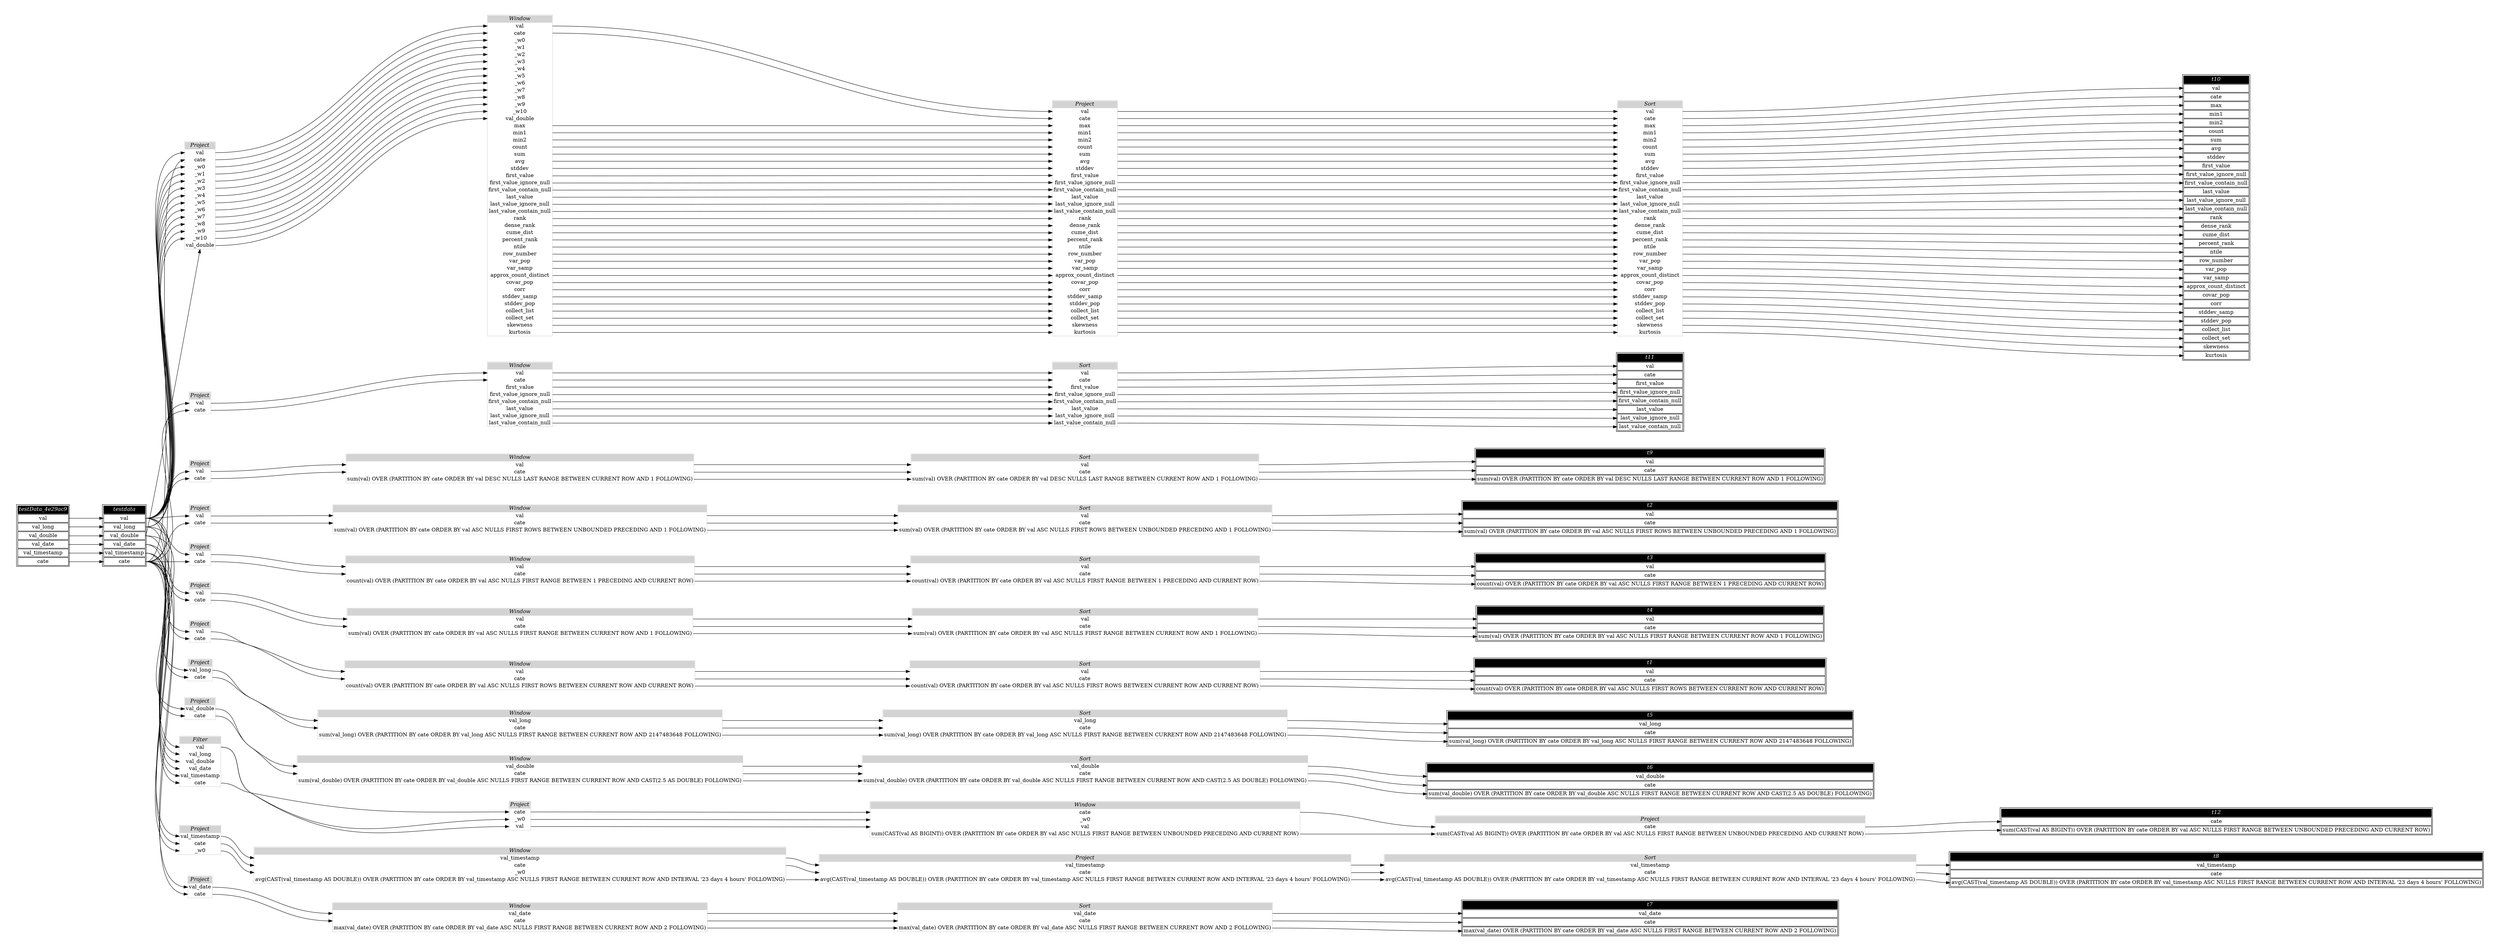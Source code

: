 // Automatically generated by SQLFlowTestSuite


digraph {
  graph [pad="0.5" nodesep="0.5" ranksep="1" fontname="Helvetica" rankdir=LR];
  node [shape=plaintext]

  
"Filter_48fdbd2" [label=<
<table color="lightgray" border="1" cellborder="0" cellspacing="0">
  <tr><td bgcolor="lightgray" port="nodeName"><i>Filter</i></td></tr>
  <tr><td port="0">val</td></tr>
<tr><td port="1">val_long</td></tr>
<tr><td port="2">val_double</td></tr>
<tr><td port="3">val_date</td></tr>
<tr><td port="4">val_timestamp</td></tr>
<tr><td port="5">cate</td></tr>
</table>>];
     

"Project_077b2d9" [label=<
<table color="lightgray" border="1" cellborder="0" cellspacing="0">
  <tr><td bgcolor="lightgray" port="nodeName"><i>Project</i></td></tr>
  <tr><td port="0">val_timestamp</td></tr>
<tr><td port="1">cate</td></tr>
<tr><td port="2">_w0</td></tr>
</table>>];
     

"Project_3697add" [label=<
<table color="lightgray" border="1" cellborder="0" cellspacing="0">
  <tr><td bgcolor="lightgray" port="nodeName"><i>Project</i></td></tr>
  <tr><td port="0">val</td></tr>
<tr><td port="1">cate</td></tr>
</table>>];
     

"Project_61d6547" [label=<
<table color="lightgray" border="1" cellborder="0" cellspacing="0">
  <tr><td bgcolor="lightgray" port="nodeName"><i>Project</i></td></tr>
  <tr><td port="0">cate</td></tr>
<tr><td port="1">_w0</td></tr>
<tr><td port="2">val</td></tr>
</table>>];
     

"Project_71e6641" [label=<
<table color="lightgray" border="1" cellborder="0" cellspacing="0">
  <tr><td bgcolor="lightgray" port="nodeName"><i>Project</i></td></tr>
  <tr><td port="0">val</td></tr>
<tr><td port="1">cate</td></tr>
</table>>];
     

"Project_84df98e" [label=<
<table color="lightgray" border="1" cellborder="0" cellspacing="0">
  <tr><td bgcolor="lightgray" port="nodeName"><i>Project</i></td></tr>
  <tr><td port="0">val</td></tr>
<tr><td port="1">cate</td></tr>
<tr><td port="2">max</td></tr>
<tr><td port="3">min1</td></tr>
<tr><td port="4">min2</td></tr>
<tr><td port="5">count</td></tr>
<tr><td port="6">sum</td></tr>
<tr><td port="7">avg</td></tr>
<tr><td port="8">stddev</td></tr>
<tr><td port="9">first_value</td></tr>
<tr><td port="10">first_value_ignore_null</td></tr>
<tr><td port="11">first_value_contain_null</td></tr>
<tr><td port="12">last_value</td></tr>
<tr><td port="13">last_value_ignore_null</td></tr>
<tr><td port="14">last_value_contain_null</td></tr>
<tr><td port="15">rank</td></tr>
<tr><td port="16">dense_rank</td></tr>
<tr><td port="17">cume_dist</td></tr>
<tr><td port="18">percent_rank</td></tr>
<tr><td port="19">ntile</td></tr>
<tr><td port="20">row_number</td></tr>
<tr><td port="21">var_pop</td></tr>
<tr><td port="22">var_samp</td></tr>
<tr><td port="23">approx_count_distinct</td></tr>
<tr><td port="24">covar_pop</td></tr>
<tr><td port="25">corr</td></tr>
<tr><td port="26">stddev_samp</td></tr>
<tr><td port="27">stddev_pop</td></tr>
<tr><td port="28">collect_list</td></tr>
<tr><td port="29">collect_set</td></tr>
<tr><td port="30">skewness</td></tr>
<tr><td port="31">kurtosis</td></tr>
</table>>];
     

"Project_91f2d1a" [label=<
<table color="lightgray" border="1" cellborder="0" cellspacing="0">
  <tr><td bgcolor="lightgray" port="nodeName"><i>Project</i></td></tr>
  <tr><td port="0">val</td></tr>
<tr><td port="1">cate</td></tr>
</table>>];
     

"Project_967e847" [label=<
<table color="lightgray" border="1" cellborder="0" cellspacing="0">
  <tr><td bgcolor="lightgray" port="nodeName"><i>Project</i></td></tr>
  <tr><td port="0">val</td></tr>
<tr><td port="1">cate</td></tr>
</table>>];
     

"Project_9a394d3" [label=<
<table color="lightgray" border="1" cellborder="0" cellspacing="0">
  <tr><td bgcolor="lightgray" port="nodeName"><i>Project</i></td></tr>
  <tr><td port="0">cate</td></tr>
<tr><td port="1">sum(CAST(val AS BIGINT)) OVER (PARTITION BY cate ORDER BY val ASC NULLS FIRST RANGE BETWEEN UNBOUNDED PRECEDING AND CURRENT ROW)</td></tr>
</table>>];
     

"Project_a427790" [label=<
<table color="lightgray" border="1" cellborder="0" cellspacing="0">
  <tr><td bgcolor="lightgray" port="nodeName"><i>Project</i></td></tr>
  <tr><td port="0">val_timestamp</td></tr>
<tr><td port="1">cate</td></tr>
<tr><td port="2">avg(CAST(val_timestamp AS DOUBLE)) OVER (PARTITION BY cate ORDER BY val_timestamp ASC NULLS FIRST RANGE BETWEEN CURRENT ROW AND INTERVAL '23 days 4 hours' FOLLOWING)</td></tr>
</table>>];
     

"Project_a9e6e58" [label=<
<table color="lightgray" border="1" cellborder="0" cellspacing="0">
  <tr><td bgcolor="lightgray" port="nodeName"><i>Project</i></td></tr>
  <tr><td port="0">val_long</td></tr>
<tr><td port="1">cate</td></tr>
</table>>];
     

"Project_ad65890" [label=<
<table color="lightgray" border="1" cellborder="0" cellspacing="0">
  <tr><td bgcolor="lightgray" port="nodeName"><i>Project</i></td></tr>
  <tr><td port="0">val</td></tr>
<tr><td port="1">cate</td></tr>
</table>>];
     

"Project_b3998b4" [label=<
<table color="lightgray" border="1" cellborder="0" cellspacing="0">
  <tr><td bgcolor="lightgray" port="nodeName"><i>Project</i></td></tr>
  <tr><td port="0">val_date</td></tr>
<tr><td port="1">cate</td></tr>
</table>>];
     

"Project_b460767" [label=<
<table color="lightgray" border="1" cellborder="0" cellspacing="0">
  <tr><td bgcolor="lightgray" port="nodeName"><i>Project</i></td></tr>
  <tr><td port="0">val</td></tr>
<tr><td port="1">cate</td></tr>
</table>>];
     

"Project_c303862" [label=<
<table color="lightgray" border="1" cellborder="0" cellspacing="0">
  <tr><td bgcolor="lightgray" port="nodeName"><i>Project</i></td></tr>
  <tr><td port="0">val_double</td></tr>
<tr><td port="1">cate</td></tr>
</table>>];
     

"Project_c87986d" [label=<
<table color="lightgray" border="1" cellborder="0" cellspacing="0">
  <tr><td bgcolor="lightgray" port="nodeName"><i>Project</i></td></tr>
  <tr><td port="0">val</td></tr>
<tr><td port="1">cate</td></tr>
<tr><td port="2">_w0</td></tr>
<tr><td port="3">_w1</td></tr>
<tr><td port="4">_w2</td></tr>
<tr><td port="5">_w3</td></tr>
<tr><td port="6">_w4</td></tr>
<tr><td port="7">_w5</td></tr>
<tr><td port="8">_w6</td></tr>
<tr><td port="9">_w7</td></tr>
<tr><td port="10">_w8</td></tr>
<tr><td port="11">_w9</td></tr>
<tr><td port="12">_w10</td></tr>
<tr><td port="13">val_double</td></tr>
</table>>];
     

"Sort_003ecbb" [label=<
<table color="lightgray" border="1" cellborder="0" cellspacing="0">
  <tr><td bgcolor="lightgray" port="nodeName"><i>Sort</i></td></tr>
  <tr><td port="0">val</td></tr>
<tr><td port="1">cate</td></tr>
<tr><td port="2">sum(val) OVER (PARTITION BY cate ORDER BY val DESC NULLS LAST RANGE BETWEEN CURRENT ROW AND 1 FOLLOWING)</td></tr>
</table>>];
     

"Sort_0148c20" [label=<
<table color="lightgray" border="1" cellborder="0" cellspacing="0">
  <tr><td bgcolor="lightgray" port="nodeName"><i>Sort</i></td></tr>
  <tr><td port="0">val_timestamp</td></tr>
<tr><td port="1">cate</td></tr>
<tr><td port="2">avg(CAST(val_timestamp AS DOUBLE)) OVER (PARTITION BY cate ORDER BY val_timestamp ASC NULLS FIRST RANGE BETWEEN CURRENT ROW AND INTERVAL '23 days 4 hours' FOLLOWING)</td></tr>
</table>>];
     

"Sort_194e214" [label=<
<table color="lightgray" border="1" cellborder="0" cellspacing="0">
  <tr><td bgcolor="lightgray" port="nodeName"><i>Sort</i></td></tr>
  <tr><td port="0">val_long</td></tr>
<tr><td port="1">cate</td></tr>
<tr><td port="2">sum(val_long) OVER (PARTITION BY cate ORDER BY val_long ASC NULLS FIRST RANGE BETWEEN CURRENT ROW AND 2147483648 FOLLOWING)</td></tr>
</table>>];
     

"Sort_32ecc8a" [label=<
<table color="lightgray" border="1" cellborder="0" cellspacing="0">
  <tr><td bgcolor="lightgray" port="nodeName"><i>Sort</i></td></tr>
  <tr><td port="0">val</td></tr>
<tr><td port="1">cate</td></tr>
<tr><td port="2">max</td></tr>
<tr><td port="3">min1</td></tr>
<tr><td port="4">min2</td></tr>
<tr><td port="5">count</td></tr>
<tr><td port="6">sum</td></tr>
<tr><td port="7">avg</td></tr>
<tr><td port="8">stddev</td></tr>
<tr><td port="9">first_value</td></tr>
<tr><td port="10">first_value_ignore_null</td></tr>
<tr><td port="11">first_value_contain_null</td></tr>
<tr><td port="12">last_value</td></tr>
<tr><td port="13">last_value_ignore_null</td></tr>
<tr><td port="14">last_value_contain_null</td></tr>
<tr><td port="15">rank</td></tr>
<tr><td port="16">dense_rank</td></tr>
<tr><td port="17">cume_dist</td></tr>
<tr><td port="18">percent_rank</td></tr>
<tr><td port="19">ntile</td></tr>
<tr><td port="20">row_number</td></tr>
<tr><td port="21">var_pop</td></tr>
<tr><td port="22">var_samp</td></tr>
<tr><td port="23">approx_count_distinct</td></tr>
<tr><td port="24">covar_pop</td></tr>
<tr><td port="25">corr</td></tr>
<tr><td port="26">stddev_samp</td></tr>
<tr><td port="27">stddev_pop</td></tr>
<tr><td port="28">collect_list</td></tr>
<tr><td port="29">collect_set</td></tr>
<tr><td port="30">skewness</td></tr>
<tr><td port="31">kurtosis</td></tr>
</table>>];
     

"Sort_40a7c2c" [label=<
<table color="lightgray" border="1" cellborder="0" cellspacing="0">
  <tr><td bgcolor="lightgray" port="nodeName"><i>Sort</i></td></tr>
  <tr><td port="0">val_date</td></tr>
<tr><td port="1">cate</td></tr>
<tr><td port="2">max(val_date) OVER (PARTITION BY cate ORDER BY val_date ASC NULLS FIRST RANGE BETWEEN CURRENT ROW AND 2 FOLLOWING)</td></tr>
</table>>];
     

"Sort_413949c" [label=<
<table color="lightgray" border="1" cellborder="0" cellspacing="0">
  <tr><td bgcolor="lightgray" port="nodeName"><i>Sort</i></td></tr>
  <tr><td port="0">val</td></tr>
<tr><td port="1">cate</td></tr>
<tr><td port="2">sum(val) OVER (PARTITION BY cate ORDER BY val ASC NULLS FIRST ROWS BETWEEN UNBOUNDED PRECEDING AND 1 FOLLOWING)</td></tr>
</table>>];
     

"Sort_7fbc40e" [label=<
<table color="lightgray" border="1" cellborder="0" cellspacing="0">
  <tr><td bgcolor="lightgray" port="nodeName"><i>Sort</i></td></tr>
  <tr><td port="0">val</td></tr>
<tr><td port="1">cate</td></tr>
<tr><td port="2">first_value</td></tr>
<tr><td port="3">first_value_ignore_null</td></tr>
<tr><td port="4">first_value_contain_null</td></tr>
<tr><td port="5">last_value</td></tr>
<tr><td port="6">last_value_ignore_null</td></tr>
<tr><td port="7">last_value_contain_null</td></tr>
</table>>];
     

"Sort_b4a541f" [label=<
<table color="lightgray" border="1" cellborder="0" cellspacing="0">
  <tr><td bgcolor="lightgray" port="nodeName"><i>Sort</i></td></tr>
  <tr><td port="0">val</td></tr>
<tr><td port="1">cate</td></tr>
<tr><td port="2">sum(val) OVER (PARTITION BY cate ORDER BY val ASC NULLS FIRST RANGE BETWEEN CURRENT ROW AND 1 FOLLOWING)</td></tr>
</table>>];
     

"Sort_d539dc9" [label=<
<table color="lightgray" border="1" cellborder="0" cellspacing="0">
  <tr><td bgcolor="lightgray" port="nodeName"><i>Sort</i></td></tr>
  <tr><td port="0">val</td></tr>
<tr><td port="1">cate</td></tr>
<tr><td port="2">count(val) OVER (PARTITION BY cate ORDER BY val ASC NULLS FIRST ROWS BETWEEN CURRENT ROW AND CURRENT ROW)</td></tr>
</table>>];
     

"Sort_d7d0bb8" [label=<
<table color="lightgray" border="1" cellborder="0" cellspacing="0">
  <tr><td bgcolor="lightgray" port="nodeName"><i>Sort</i></td></tr>
  <tr><td port="0">val</td></tr>
<tr><td port="1">cate</td></tr>
<tr><td port="2">count(val) OVER (PARTITION BY cate ORDER BY val ASC NULLS FIRST RANGE BETWEEN 1 PRECEDING AND CURRENT ROW)</td></tr>
</table>>];
     

"Sort_e2db256" [label=<
<table color="lightgray" border="1" cellborder="0" cellspacing="0">
  <tr><td bgcolor="lightgray" port="nodeName"><i>Sort</i></td></tr>
  <tr><td port="0">val_double</td></tr>
<tr><td port="1">cate</td></tr>
<tr><td port="2">sum(val_double) OVER (PARTITION BY cate ORDER BY val_double ASC NULLS FIRST RANGE BETWEEN CURRENT ROW AND CAST(2.5 AS DOUBLE) FOLLOWING)</td></tr>
</table>>];
     

"Window_3502748" [label=<
<table color="lightgray" border="1" cellborder="0" cellspacing="0">
  <tr><td bgcolor="lightgray" port="nodeName"><i>Window</i></td></tr>
  <tr><td port="0">val_long</td></tr>
<tr><td port="1">cate</td></tr>
<tr><td port="2">sum(val_long) OVER (PARTITION BY cate ORDER BY val_long ASC NULLS FIRST RANGE BETWEEN CURRENT ROW AND 2147483648 FOLLOWING)</td></tr>
</table>>];
     

"Window_50feba9" [label=<
<table color="lightgray" border="1" cellborder="0" cellspacing="0">
  <tr><td bgcolor="lightgray" port="nodeName"><i>Window</i></td></tr>
  <tr><td port="0">val</td></tr>
<tr><td port="1">cate</td></tr>
<tr><td port="2">first_value</td></tr>
<tr><td port="3">first_value_ignore_null</td></tr>
<tr><td port="4">first_value_contain_null</td></tr>
<tr><td port="5">last_value</td></tr>
<tr><td port="6">last_value_ignore_null</td></tr>
<tr><td port="7">last_value_contain_null</td></tr>
</table>>];
     

"Window_5627200" [label=<
<table color="lightgray" border="1" cellborder="0" cellspacing="0">
  <tr><td bgcolor="lightgray" port="nodeName"><i>Window</i></td></tr>
  <tr><td port="0">val_double</td></tr>
<tr><td port="1">cate</td></tr>
<tr><td port="2">sum(val_double) OVER (PARTITION BY cate ORDER BY val_double ASC NULLS FIRST RANGE BETWEEN CURRENT ROW AND CAST(2.5 AS DOUBLE) FOLLOWING)</td></tr>
</table>>];
     

"Window_5776741" [label=<
<table color="lightgray" border="1" cellborder="0" cellspacing="0">
  <tr><td bgcolor="lightgray" port="nodeName"><i>Window</i></td></tr>
  <tr><td port="0">val</td></tr>
<tr><td port="1">cate</td></tr>
<tr><td port="2">count(val) OVER (PARTITION BY cate ORDER BY val ASC NULLS FIRST ROWS BETWEEN CURRENT ROW AND CURRENT ROW)</td></tr>
</table>>];
     

"Window_62bff95" [label=<
<table color="lightgray" border="1" cellborder="0" cellspacing="0">
  <tr><td bgcolor="lightgray" port="nodeName"><i>Window</i></td></tr>
  <tr><td port="0">val</td></tr>
<tr><td port="1">cate</td></tr>
<tr><td port="2">count(val) OVER (PARTITION BY cate ORDER BY val ASC NULLS FIRST RANGE BETWEEN 1 PRECEDING AND CURRENT ROW)</td></tr>
</table>>];
     

"Window_6a09b67" [label=<
<table color="lightgray" border="1" cellborder="0" cellspacing="0">
  <tr><td bgcolor="lightgray" port="nodeName"><i>Window</i></td></tr>
  <tr><td port="0">val</td></tr>
<tr><td port="1">cate</td></tr>
<tr><td port="2">_w0</td></tr>
<tr><td port="3">_w1</td></tr>
<tr><td port="4">_w2</td></tr>
<tr><td port="5">_w3</td></tr>
<tr><td port="6">_w4</td></tr>
<tr><td port="7">_w5</td></tr>
<tr><td port="8">_w6</td></tr>
<tr><td port="9">_w7</td></tr>
<tr><td port="10">_w8</td></tr>
<tr><td port="11">_w9</td></tr>
<tr><td port="12">_w10</td></tr>
<tr><td port="13">val_double</td></tr>
<tr><td port="14">max</td></tr>
<tr><td port="15">min1</td></tr>
<tr><td port="16">min2</td></tr>
<tr><td port="17">count</td></tr>
<tr><td port="18">sum</td></tr>
<tr><td port="19">avg</td></tr>
<tr><td port="20">stddev</td></tr>
<tr><td port="21">first_value</td></tr>
<tr><td port="22">first_value_ignore_null</td></tr>
<tr><td port="23">first_value_contain_null</td></tr>
<tr><td port="24">last_value</td></tr>
<tr><td port="25">last_value_ignore_null</td></tr>
<tr><td port="26">last_value_contain_null</td></tr>
<tr><td port="27">rank</td></tr>
<tr><td port="28">dense_rank</td></tr>
<tr><td port="29">cume_dist</td></tr>
<tr><td port="30">percent_rank</td></tr>
<tr><td port="31">ntile</td></tr>
<tr><td port="32">row_number</td></tr>
<tr><td port="33">var_pop</td></tr>
<tr><td port="34">var_samp</td></tr>
<tr><td port="35">approx_count_distinct</td></tr>
<tr><td port="36">covar_pop</td></tr>
<tr><td port="37">corr</td></tr>
<tr><td port="38">stddev_samp</td></tr>
<tr><td port="39">stddev_pop</td></tr>
<tr><td port="40">collect_list</td></tr>
<tr><td port="41">collect_set</td></tr>
<tr><td port="42">skewness</td></tr>
<tr><td port="43">kurtosis</td></tr>
</table>>];
     

"Window_83845ea" [label=<
<table color="lightgray" border="1" cellborder="0" cellspacing="0">
  <tr><td bgcolor="lightgray" port="nodeName"><i>Window</i></td></tr>
  <tr><td port="0">cate</td></tr>
<tr><td port="1">_w0</td></tr>
<tr><td port="2">val</td></tr>
<tr><td port="3">sum(CAST(val AS BIGINT)) OVER (PARTITION BY cate ORDER BY val ASC NULLS FIRST RANGE BETWEEN UNBOUNDED PRECEDING AND CURRENT ROW)</td></tr>
</table>>];
     

"Window_98facc6" [label=<
<table color="lightgray" border="1" cellborder="0" cellspacing="0">
  <tr><td bgcolor="lightgray" port="nodeName"><i>Window</i></td></tr>
  <tr><td port="0">val_date</td></tr>
<tr><td port="1">cate</td></tr>
<tr><td port="2">max(val_date) OVER (PARTITION BY cate ORDER BY val_date ASC NULLS FIRST RANGE BETWEEN CURRENT ROW AND 2 FOLLOWING)</td></tr>
</table>>];
     

"Window_9c71d14" [label=<
<table color="lightgray" border="1" cellborder="0" cellspacing="0">
  <tr><td bgcolor="lightgray" port="nodeName"><i>Window</i></td></tr>
  <tr><td port="0">val_timestamp</td></tr>
<tr><td port="1">cate</td></tr>
<tr><td port="2">_w0</td></tr>
<tr><td port="3">avg(CAST(val_timestamp AS DOUBLE)) OVER (PARTITION BY cate ORDER BY val_timestamp ASC NULLS FIRST RANGE BETWEEN CURRENT ROW AND INTERVAL '23 days 4 hours' FOLLOWING)</td></tr>
</table>>];
     

"Window_9ddee66" [label=<
<table color="lightgray" border="1" cellborder="0" cellspacing="0">
  <tr><td bgcolor="lightgray" port="nodeName"><i>Window</i></td></tr>
  <tr><td port="0">val</td></tr>
<tr><td port="1">cate</td></tr>
<tr><td port="2">sum(val) OVER (PARTITION BY cate ORDER BY val DESC NULLS LAST RANGE BETWEEN CURRENT ROW AND 1 FOLLOWING)</td></tr>
</table>>];
     

"Window_b975e06" [label=<
<table color="lightgray" border="1" cellborder="0" cellspacing="0">
  <tr><td bgcolor="lightgray" port="nodeName"><i>Window</i></td></tr>
  <tr><td port="0">val</td></tr>
<tr><td port="1">cate</td></tr>
<tr><td port="2">sum(val) OVER (PARTITION BY cate ORDER BY val ASC NULLS FIRST RANGE BETWEEN CURRENT ROW AND 1 FOLLOWING)</td></tr>
</table>>];
     

"Window_deb1475" [label=<
<table color="lightgray" border="1" cellborder="0" cellspacing="0">
  <tr><td bgcolor="lightgray" port="nodeName"><i>Window</i></td></tr>
  <tr><td port="0">val</td></tr>
<tr><td port="1">cate</td></tr>
<tr><td port="2">sum(val) OVER (PARTITION BY cate ORDER BY val ASC NULLS FIRST ROWS BETWEEN UNBOUNDED PRECEDING AND 1 FOLLOWING)</td></tr>
</table>>];
     

"t1" [color="black" label=<
<table>
  <tr><td bgcolor="black" port="nodeName"><i><font color="white">t1</font></i></td></tr>
  <tr><td port="0">val</td></tr>
<tr><td port="1">cate</td></tr>
<tr><td port="2">count(val) OVER (PARTITION BY cate ORDER BY val ASC NULLS FIRST ROWS BETWEEN CURRENT ROW AND CURRENT ROW)</td></tr>
</table>>];
     

"t10" [color="black" label=<
<table>
  <tr><td bgcolor="black" port="nodeName"><i><font color="white">t10</font></i></td></tr>
  <tr><td port="0">val</td></tr>
<tr><td port="1">cate</td></tr>
<tr><td port="2">max</td></tr>
<tr><td port="3">min1</td></tr>
<tr><td port="4">min2</td></tr>
<tr><td port="5">count</td></tr>
<tr><td port="6">sum</td></tr>
<tr><td port="7">avg</td></tr>
<tr><td port="8">stddev</td></tr>
<tr><td port="9">first_value</td></tr>
<tr><td port="10">first_value_ignore_null</td></tr>
<tr><td port="11">first_value_contain_null</td></tr>
<tr><td port="12">last_value</td></tr>
<tr><td port="13">last_value_ignore_null</td></tr>
<tr><td port="14">last_value_contain_null</td></tr>
<tr><td port="15">rank</td></tr>
<tr><td port="16">dense_rank</td></tr>
<tr><td port="17">cume_dist</td></tr>
<tr><td port="18">percent_rank</td></tr>
<tr><td port="19">ntile</td></tr>
<tr><td port="20">row_number</td></tr>
<tr><td port="21">var_pop</td></tr>
<tr><td port="22">var_samp</td></tr>
<tr><td port="23">approx_count_distinct</td></tr>
<tr><td port="24">covar_pop</td></tr>
<tr><td port="25">corr</td></tr>
<tr><td port="26">stddev_samp</td></tr>
<tr><td port="27">stddev_pop</td></tr>
<tr><td port="28">collect_list</td></tr>
<tr><td port="29">collect_set</td></tr>
<tr><td port="30">skewness</td></tr>
<tr><td port="31">kurtosis</td></tr>
</table>>];
     

"t11" [color="black" label=<
<table>
  <tr><td bgcolor="black" port="nodeName"><i><font color="white">t11</font></i></td></tr>
  <tr><td port="0">val</td></tr>
<tr><td port="1">cate</td></tr>
<tr><td port="2">first_value</td></tr>
<tr><td port="3">first_value_ignore_null</td></tr>
<tr><td port="4">first_value_contain_null</td></tr>
<tr><td port="5">last_value</td></tr>
<tr><td port="6">last_value_ignore_null</td></tr>
<tr><td port="7">last_value_contain_null</td></tr>
</table>>];
     

"t12" [color="black" label=<
<table>
  <tr><td bgcolor="black" port="nodeName"><i><font color="white">t12</font></i></td></tr>
  <tr><td port="0">cate</td></tr>
<tr><td port="1">sum(CAST(val AS BIGINT)) OVER (PARTITION BY cate ORDER BY val ASC NULLS FIRST RANGE BETWEEN UNBOUNDED PRECEDING AND CURRENT ROW)</td></tr>
</table>>];
     

"t2" [color="black" label=<
<table>
  <tr><td bgcolor="black" port="nodeName"><i><font color="white">t2</font></i></td></tr>
  <tr><td port="0">val</td></tr>
<tr><td port="1">cate</td></tr>
<tr><td port="2">sum(val) OVER (PARTITION BY cate ORDER BY val ASC NULLS FIRST ROWS BETWEEN UNBOUNDED PRECEDING AND 1 FOLLOWING)</td></tr>
</table>>];
     

"t3" [color="black" label=<
<table>
  <tr><td bgcolor="black" port="nodeName"><i><font color="white">t3</font></i></td></tr>
  <tr><td port="0">val</td></tr>
<tr><td port="1">cate</td></tr>
<tr><td port="2">count(val) OVER (PARTITION BY cate ORDER BY val ASC NULLS FIRST RANGE BETWEEN 1 PRECEDING AND CURRENT ROW)</td></tr>
</table>>];
     

"t4" [color="black" label=<
<table>
  <tr><td bgcolor="black" port="nodeName"><i><font color="white">t4</font></i></td></tr>
  <tr><td port="0">val</td></tr>
<tr><td port="1">cate</td></tr>
<tr><td port="2">sum(val) OVER (PARTITION BY cate ORDER BY val ASC NULLS FIRST RANGE BETWEEN CURRENT ROW AND 1 FOLLOWING)</td></tr>
</table>>];
     

"t5" [color="black" label=<
<table>
  <tr><td bgcolor="black" port="nodeName"><i><font color="white">t5</font></i></td></tr>
  <tr><td port="0">val_long</td></tr>
<tr><td port="1">cate</td></tr>
<tr><td port="2">sum(val_long) OVER (PARTITION BY cate ORDER BY val_long ASC NULLS FIRST RANGE BETWEEN CURRENT ROW AND 2147483648 FOLLOWING)</td></tr>
</table>>];
     

"t6" [color="black" label=<
<table>
  <tr><td bgcolor="black" port="nodeName"><i><font color="white">t6</font></i></td></tr>
  <tr><td port="0">val_double</td></tr>
<tr><td port="1">cate</td></tr>
<tr><td port="2">sum(val_double) OVER (PARTITION BY cate ORDER BY val_double ASC NULLS FIRST RANGE BETWEEN CURRENT ROW AND CAST(2.5 AS DOUBLE) FOLLOWING)</td></tr>
</table>>];
     

"t7" [color="black" label=<
<table>
  <tr><td bgcolor="black" port="nodeName"><i><font color="white">t7</font></i></td></tr>
  <tr><td port="0">val_date</td></tr>
<tr><td port="1">cate</td></tr>
<tr><td port="2">max(val_date) OVER (PARTITION BY cate ORDER BY val_date ASC NULLS FIRST RANGE BETWEEN CURRENT ROW AND 2 FOLLOWING)</td></tr>
</table>>];
     

"t8" [color="black" label=<
<table>
  <tr><td bgcolor="black" port="nodeName"><i><font color="white">t8</font></i></td></tr>
  <tr><td port="0">val_timestamp</td></tr>
<tr><td port="1">cate</td></tr>
<tr><td port="2">avg(CAST(val_timestamp AS DOUBLE)) OVER (PARTITION BY cate ORDER BY val_timestamp ASC NULLS FIRST RANGE BETWEEN CURRENT ROW AND INTERVAL '23 days 4 hours' FOLLOWING)</td></tr>
</table>>];
     

"t9" [color="black" label=<
<table>
  <tr><td bgcolor="black" port="nodeName"><i><font color="white">t9</font></i></td></tr>
  <tr><td port="0">val</td></tr>
<tr><td port="1">cate</td></tr>
<tr><td port="2">sum(val) OVER (PARTITION BY cate ORDER BY val DESC NULLS LAST RANGE BETWEEN CURRENT ROW AND 1 FOLLOWING)</td></tr>
</table>>];
     

"testData_4e29ac9" [color="black" label=<
<table>
  <tr><td bgcolor="black" port="nodeName"><i><font color="white">testData_4e29ac9</font></i></td></tr>
  <tr><td port="0">val</td></tr>
<tr><td port="1">val_long</td></tr>
<tr><td port="2">val_double</td></tr>
<tr><td port="3">val_date</td></tr>
<tr><td port="4">val_timestamp</td></tr>
<tr><td port="5">cate</td></tr>
</table>>];
     

"testdata" [color="black" label=<
<table>
  <tr><td bgcolor="black" port="nodeName"><i><font color="white">testdata</font></i></td></tr>
  <tr><td port="0">val</td></tr>
<tr><td port="1">val_long</td></tr>
<tr><td port="2">val_double</td></tr>
<tr><td port="3">val_date</td></tr>
<tr><td port="4">val_timestamp</td></tr>
<tr><td port="5">cate</td></tr>
</table>>];
     
  "Filter_48fdbd2":0 -> "Project_61d6547":1;
"Filter_48fdbd2":0 -> "Project_61d6547":2;
"Filter_48fdbd2":5 -> "Project_61d6547":0;
"Project_077b2d9":0 -> "Window_9c71d14":0;
"Project_077b2d9":1 -> "Window_9c71d14":1;
"Project_077b2d9":2 -> "Window_9c71d14":2;
"Project_3697add":0 -> "Window_deb1475":0;
"Project_3697add":1 -> "Window_deb1475":1;
"Project_61d6547":0 -> "Window_83845ea":0;
"Project_61d6547":1 -> "Window_83845ea":1;
"Project_61d6547":2 -> "Window_83845ea":2;
"Project_71e6641":0 -> "Window_62bff95":0;
"Project_71e6641":1 -> "Window_62bff95":1;
"Project_84df98e":0 -> "Sort_32ecc8a":0;
"Project_84df98e":1 -> "Sort_32ecc8a":1;
"Project_84df98e":10 -> "Sort_32ecc8a":10;
"Project_84df98e":11 -> "Sort_32ecc8a":11;
"Project_84df98e":12 -> "Sort_32ecc8a":12;
"Project_84df98e":13 -> "Sort_32ecc8a":13;
"Project_84df98e":14 -> "Sort_32ecc8a":14;
"Project_84df98e":15 -> "Sort_32ecc8a":15;
"Project_84df98e":16 -> "Sort_32ecc8a":16;
"Project_84df98e":17 -> "Sort_32ecc8a":17;
"Project_84df98e":18 -> "Sort_32ecc8a":18;
"Project_84df98e":19 -> "Sort_32ecc8a":19;
"Project_84df98e":2 -> "Sort_32ecc8a":2;
"Project_84df98e":20 -> "Sort_32ecc8a":20;
"Project_84df98e":21 -> "Sort_32ecc8a":21;
"Project_84df98e":22 -> "Sort_32ecc8a":22;
"Project_84df98e":23 -> "Sort_32ecc8a":23;
"Project_84df98e":24 -> "Sort_32ecc8a":24;
"Project_84df98e":25 -> "Sort_32ecc8a":25;
"Project_84df98e":26 -> "Sort_32ecc8a":26;
"Project_84df98e":27 -> "Sort_32ecc8a":27;
"Project_84df98e":28 -> "Sort_32ecc8a":28;
"Project_84df98e":29 -> "Sort_32ecc8a":29;
"Project_84df98e":3 -> "Sort_32ecc8a":3;
"Project_84df98e":30 -> "Sort_32ecc8a":30;
"Project_84df98e":31 -> "Sort_32ecc8a":31;
"Project_84df98e":4 -> "Sort_32ecc8a":4;
"Project_84df98e":5 -> "Sort_32ecc8a":5;
"Project_84df98e":6 -> "Sort_32ecc8a":6;
"Project_84df98e":7 -> "Sort_32ecc8a":7;
"Project_84df98e":8 -> "Sort_32ecc8a":8;
"Project_84df98e":9 -> "Sort_32ecc8a":9;
"Project_91f2d1a":0 -> "Window_b975e06":0;
"Project_91f2d1a":1 -> "Window_b975e06":1;
"Project_967e847":0 -> "Window_5776741":0;
"Project_967e847":1 -> "Window_5776741":1;
"Project_9a394d3":0 -> "t12":0;
"Project_9a394d3":1 -> "t12":1;
"Project_a427790":0 -> "Sort_0148c20":0;
"Project_a427790":1 -> "Sort_0148c20":1;
"Project_a427790":2 -> "Sort_0148c20":2;
"Project_a9e6e58":0 -> "Window_3502748":0;
"Project_a9e6e58":1 -> "Window_3502748":1;
"Project_ad65890":0 -> "Window_50feba9":0;
"Project_ad65890":1 -> "Window_50feba9":1;
"Project_b3998b4":0 -> "Window_98facc6":0;
"Project_b3998b4":1 -> "Window_98facc6":1;
"Project_b460767":0 -> "Window_9ddee66":0;
"Project_b460767":1 -> "Window_9ddee66":1;
"Project_c303862":0 -> "Window_5627200":0;
"Project_c303862":1 -> "Window_5627200":1;
"Project_c87986d":0 -> "Window_6a09b67":0;
"Project_c87986d":1 -> "Window_6a09b67":1;
"Project_c87986d":10 -> "Window_6a09b67":10;
"Project_c87986d":11 -> "Window_6a09b67":11;
"Project_c87986d":12 -> "Window_6a09b67":12;
"Project_c87986d":13 -> "Window_6a09b67":13;
"Project_c87986d":2 -> "Window_6a09b67":2;
"Project_c87986d":3 -> "Window_6a09b67":3;
"Project_c87986d":4 -> "Window_6a09b67":4;
"Project_c87986d":5 -> "Window_6a09b67":5;
"Project_c87986d":6 -> "Window_6a09b67":6;
"Project_c87986d":7 -> "Window_6a09b67":7;
"Project_c87986d":8 -> "Window_6a09b67":8;
"Project_c87986d":9 -> "Window_6a09b67":9;
"Sort_003ecbb":0 -> "t9":0;
"Sort_003ecbb":1 -> "t9":1;
"Sort_003ecbb":2 -> "t9":2;
"Sort_0148c20":0 -> "t8":0;
"Sort_0148c20":1 -> "t8":1;
"Sort_0148c20":2 -> "t8":2;
"Sort_194e214":0 -> "t5":0;
"Sort_194e214":1 -> "t5":1;
"Sort_194e214":2 -> "t5":2;
"Sort_32ecc8a":0 -> "t10":0;
"Sort_32ecc8a":1 -> "t10":1;
"Sort_32ecc8a":10 -> "t10":10;
"Sort_32ecc8a":11 -> "t10":11;
"Sort_32ecc8a":12 -> "t10":12;
"Sort_32ecc8a":13 -> "t10":13;
"Sort_32ecc8a":14 -> "t10":14;
"Sort_32ecc8a":15 -> "t10":15;
"Sort_32ecc8a":16 -> "t10":16;
"Sort_32ecc8a":17 -> "t10":17;
"Sort_32ecc8a":18 -> "t10":18;
"Sort_32ecc8a":19 -> "t10":19;
"Sort_32ecc8a":2 -> "t10":2;
"Sort_32ecc8a":20 -> "t10":20;
"Sort_32ecc8a":21 -> "t10":21;
"Sort_32ecc8a":22 -> "t10":22;
"Sort_32ecc8a":23 -> "t10":23;
"Sort_32ecc8a":24 -> "t10":24;
"Sort_32ecc8a":25 -> "t10":25;
"Sort_32ecc8a":26 -> "t10":26;
"Sort_32ecc8a":27 -> "t10":27;
"Sort_32ecc8a":28 -> "t10":28;
"Sort_32ecc8a":29 -> "t10":29;
"Sort_32ecc8a":3 -> "t10":3;
"Sort_32ecc8a":30 -> "t10":30;
"Sort_32ecc8a":31 -> "t10":31;
"Sort_32ecc8a":4 -> "t10":4;
"Sort_32ecc8a":5 -> "t10":5;
"Sort_32ecc8a":6 -> "t10":6;
"Sort_32ecc8a":7 -> "t10":7;
"Sort_32ecc8a":8 -> "t10":8;
"Sort_32ecc8a":9 -> "t10":9;
"Sort_40a7c2c":0 -> "t7":0;
"Sort_40a7c2c":1 -> "t7":1;
"Sort_40a7c2c":2 -> "t7":2;
"Sort_413949c":0 -> "t2":0;
"Sort_413949c":1 -> "t2":1;
"Sort_413949c":2 -> "t2":2;
"Sort_7fbc40e":0 -> "t11":0;
"Sort_7fbc40e":1 -> "t11":1;
"Sort_7fbc40e":2 -> "t11":2;
"Sort_7fbc40e":3 -> "t11":3;
"Sort_7fbc40e":4 -> "t11":4;
"Sort_7fbc40e":5 -> "t11":5;
"Sort_7fbc40e":6 -> "t11":6;
"Sort_7fbc40e":7 -> "t11":7;
"Sort_b4a541f":0 -> "t4":0;
"Sort_b4a541f":1 -> "t4":1;
"Sort_b4a541f":2 -> "t4":2;
"Sort_d539dc9":0 -> "t1":0;
"Sort_d539dc9":1 -> "t1":1;
"Sort_d539dc9":2 -> "t1":2;
"Sort_d7d0bb8":0 -> "t3":0;
"Sort_d7d0bb8":1 -> "t3":1;
"Sort_d7d0bb8":2 -> "t3":2;
"Sort_e2db256":0 -> "t6":0;
"Sort_e2db256":1 -> "t6":1;
"Sort_e2db256":2 -> "t6":2;
"Window_3502748":0 -> "Sort_194e214":0;
"Window_3502748":1 -> "Sort_194e214":1;
"Window_3502748":2 -> "Sort_194e214":2;
"Window_50feba9":0 -> "Sort_7fbc40e":0;
"Window_50feba9":1 -> "Sort_7fbc40e":1;
"Window_50feba9":2 -> "Sort_7fbc40e":2;
"Window_50feba9":3 -> "Sort_7fbc40e":3;
"Window_50feba9":4 -> "Sort_7fbc40e":4;
"Window_50feba9":5 -> "Sort_7fbc40e":5;
"Window_50feba9":6 -> "Sort_7fbc40e":6;
"Window_50feba9":7 -> "Sort_7fbc40e":7;
"Window_5627200":0 -> "Sort_e2db256":0;
"Window_5627200":1 -> "Sort_e2db256":1;
"Window_5627200":2 -> "Sort_e2db256":2;
"Window_5776741":0 -> "Sort_d539dc9":0;
"Window_5776741":1 -> "Sort_d539dc9":1;
"Window_5776741":2 -> "Sort_d539dc9":2;
"Window_62bff95":0 -> "Sort_d7d0bb8":0;
"Window_62bff95":1 -> "Sort_d7d0bb8":1;
"Window_62bff95":2 -> "Sort_d7d0bb8":2;
"Window_6a09b67":0 -> "Project_84df98e":0;
"Window_6a09b67":1 -> "Project_84df98e":1;
"Window_6a09b67":14 -> "Project_84df98e":2;
"Window_6a09b67":15 -> "Project_84df98e":3;
"Window_6a09b67":16 -> "Project_84df98e":4;
"Window_6a09b67":17 -> "Project_84df98e":5;
"Window_6a09b67":18 -> "Project_84df98e":6;
"Window_6a09b67":19 -> "Project_84df98e":7;
"Window_6a09b67":20 -> "Project_84df98e":8;
"Window_6a09b67":21 -> "Project_84df98e":9;
"Window_6a09b67":22 -> "Project_84df98e":10;
"Window_6a09b67":23 -> "Project_84df98e":11;
"Window_6a09b67":24 -> "Project_84df98e":12;
"Window_6a09b67":25 -> "Project_84df98e":13;
"Window_6a09b67":26 -> "Project_84df98e":14;
"Window_6a09b67":27 -> "Project_84df98e":15;
"Window_6a09b67":28 -> "Project_84df98e":16;
"Window_6a09b67":29 -> "Project_84df98e":17;
"Window_6a09b67":30 -> "Project_84df98e":18;
"Window_6a09b67":31 -> "Project_84df98e":19;
"Window_6a09b67":32 -> "Project_84df98e":20;
"Window_6a09b67":33 -> "Project_84df98e":21;
"Window_6a09b67":34 -> "Project_84df98e":22;
"Window_6a09b67":35 -> "Project_84df98e":23;
"Window_6a09b67":36 -> "Project_84df98e":24;
"Window_6a09b67":37 -> "Project_84df98e":25;
"Window_6a09b67":38 -> "Project_84df98e":26;
"Window_6a09b67":39 -> "Project_84df98e":27;
"Window_6a09b67":40 -> "Project_84df98e":28;
"Window_6a09b67":41 -> "Project_84df98e":29;
"Window_6a09b67":42 -> "Project_84df98e":30;
"Window_6a09b67":43 -> "Project_84df98e":31;
"Window_83845ea":0 -> "Project_9a394d3":0;
"Window_83845ea":3 -> "Project_9a394d3":1;
"Window_98facc6":0 -> "Sort_40a7c2c":0;
"Window_98facc6":1 -> "Sort_40a7c2c":1;
"Window_98facc6":2 -> "Sort_40a7c2c":2;
"Window_9c71d14":0 -> "Project_a427790":0;
"Window_9c71d14":1 -> "Project_a427790":1;
"Window_9c71d14":3 -> "Project_a427790":2;
"Window_9ddee66":0 -> "Sort_003ecbb":0;
"Window_9ddee66":1 -> "Sort_003ecbb":1;
"Window_9ddee66":2 -> "Sort_003ecbb":2;
"Window_b975e06":0 -> "Sort_b4a541f":0;
"Window_b975e06":1 -> "Sort_b4a541f":1;
"Window_b975e06":2 -> "Sort_b4a541f":2;
"Window_deb1475":0 -> "Sort_413949c":0;
"Window_deb1475":1 -> "Sort_413949c":1;
"Window_deb1475":2 -> "Sort_413949c":2;
"testData_4e29ac9":0 -> "testdata":0;
"testData_4e29ac9":1 -> "testdata":1;
"testData_4e29ac9":2 -> "testdata":2;
"testData_4e29ac9":3 -> "testdata":3;
"testData_4e29ac9":4 -> "testdata":4;
"testData_4e29ac9":5 -> "testdata":5;
"testdata":0 -> "Filter_48fdbd2":0;
"testdata":0 -> "Project_3697add":0;
"testdata":0 -> "Project_71e6641":0;
"testdata":0 -> "Project_91f2d1a":0;
"testdata":0 -> "Project_967e847":0;
"testdata":0 -> "Project_ad65890":0;
"testdata":0 -> "Project_b460767":0;
"testdata":0 -> "Project_c87986d":0;
"testdata":0 -> "Project_c87986d":11;
"testdata":0 -> "Project_c87986d":12;
"testdata":0 -> "Project_c87986d":2;
"testdata":0 -> "Project_c87986d":3;
"testdata":0 -> "Project_c87986d":4;
"testdata":0 -> "Project_c87986d":5;
"testdata":0 -> "Project_c87986d":6;
"testdata":0 -> "Project_c87986d":7;
"testdata":0 -> "Project_c87986d":9;
"testdata":1 -> "Filter_48fdbd2":1;
"testdata":1 -> "Project_a9e6e58":0;
"testdata":1 -> "Project_c87986d":10;
"testdata":1 -> "Project_c87986d":8;
"testdata":2 -> "Filter_48fdbd2":2;
"testdata":2 -> "Project_c303862":0;
"testdata":2 -> "Project_c87986d":13;
"testdata":3 -> "Filter_48fdbd2":3;
"testdata":3 -> "Project_b3998b4":0;
"testdata":4 -> "Filter_48fdbd2":4;
"testdata":4 -> "Project_077b2d9":0;
"testdata":4 -> "Project_077b2d9":2;
"testdata":5 -> "Filter_48fdbd2":5;
"testdata":5 -> "Project_077b2d9":1;
"testdata":5 -> "Project_3697add":1;
"testdata":5 -> "Project_71e6641":1;
"testdata":5 -> "Project_91f2d1a":1;
"testdata":5 -> "Project_967e847":1;
"testdata":5 -> "Project_a9e6e58":1;
"testdata":5 -> "Project_ad65890":1;
"testdata":5 -> "Project_b3998b4":1;
"testdata":5 -> "Project_b460767":1;
"testdata":5 -> "Project_c303862":1;
"testdata":5 -> "Project_c87986d":1;
}
       